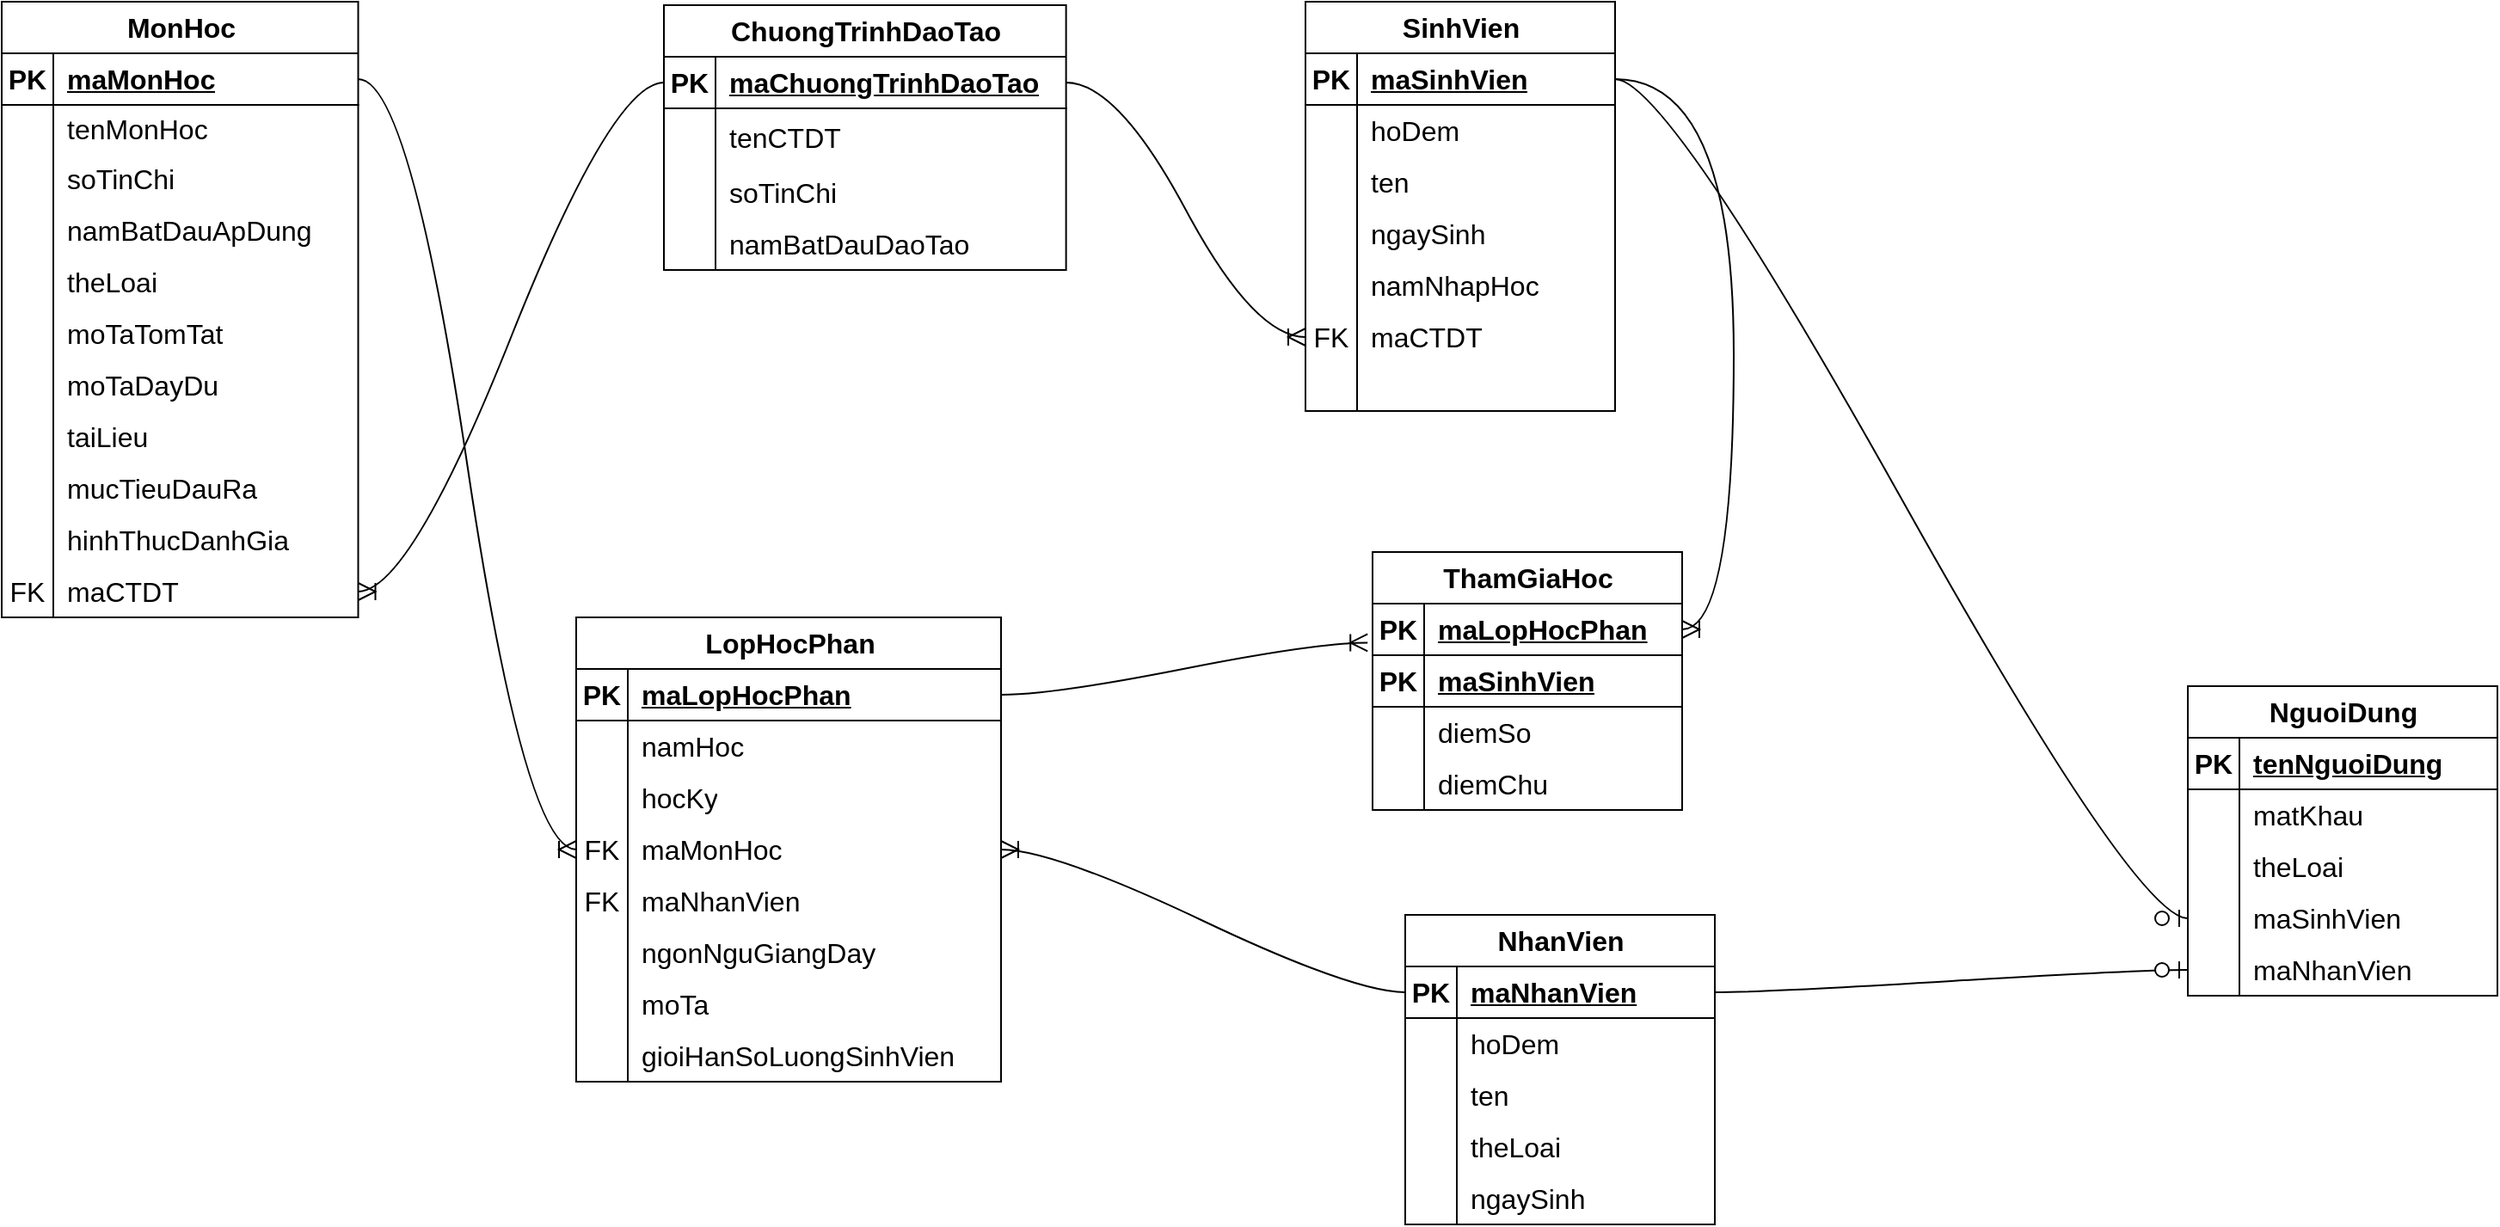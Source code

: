 <mxfile version="22.1.16" type="github">
  <diagram name="Page-1" id="8_mFlx4mrDrwTWhnJcBq">
    <mxGraphModel dx="2418" dy="1040" grid="0" gridSize="10" guides="1" tooltips="1" connect="1" arrows="1" fold="1" page="0" pageScale="1" pageWidth="850" pageHeight="1100" math="0" shadow="0">
      <root>
        <mxCell id="0" />
        <mxCell id="1" parent="0" />
        <mxCell id="YvWMIb-g1JlfHmVvu372-1" value="ChuongTrinhDaoTao" style="shape=table;startSize=30;container=1;collapsible=1;childLayout=tableLayout;fixedRows=1;rowLines=0;fontStyle=1;align=center;resizeLast=1;html=1;fontSize=16;" vertex="1" parent="1">
          <mxGeometry x="28" y="17" width="233.812" height="154" as="geometry" />
        </mxCell>
        <mxCell id="YvWMIb-g1JlfHmVvu372-2" value="" style="shape=tableRow;horizontal=0;startSize=0;swimlaneHead=0;swimlaneBody=0;fillColor=none;collapsible=0;dropTarget=0;points=[[0,0.5],[1,0.5]];portConstraint=eastwest;top=0;left=0;right=0;bottom=1;fontSize=16;" vertex="1" parent="YvWMIb-g1JlfHmVvu372-1">
          <mxGeometry y="30" width="233.812" height="30" as="geometry" />
        </mxCell>
        <mxCell id="YvWMIb-g1JlfHmVvu372-3" value="PK" style="shape=partialRectangle;connectable=0;fillColor=none;top=0;left=0;bottom=0;right=0;fontStyle=1;overflow=hidden;whiteSpace=wrap;html=1;fontSize=16;" vertex="1" parent="YvWMIb-g1JlfHmVvu372-2">
          <mxGeometry width="30" height="30" as="geometry">
            <mxRectangle width="30" height="30" as="alternateBounds" />
          </mxGeometry>
        </mxCell>
        <mxCell id="YvWMIb-g1JlfHmVvu372-4" value="maChuongTrinhDaoTao" style="shape=partialRectangle;connectable=0;fillColor=none;top=0;left=0;bottom=0;right=0;align=left;spacingLeft=6;fontStyle=5;overflow=hidden;whiteSpace=wrap;html=1;fontSize=16;" vertex="1" parent="YvWMIb-g1JlfHmVvu372-2">
          <mxGeometry x="30" width="203.812" height="30" as="geometry">
            <mxRectangle width="203.812" height="30" as="alternateBounds" />
          </mxGeometry>
        </mxCell>
        <mxCell id="YvWMIb-g1JlfHmVvu372-5" value="" style="shape=tableRow;horizontal=0;startSize=0;swimlaneHead=0;swimlaneBody=0;fillColor=none;collapsible=0;dropTarget=0;points=[[0,0.5],[1,0.5]];portConstraint=eastwest;top=0;left=0;right=0;bottom=0;fontSize=16;" vertex="1" parent="YvWMIb-g1JlfHmVvu372-1">
          <mxGeometry y="60" width="233.812" height="34" as="geometry" />
        </mxCell>
        <mxCell id="YvWMIb-g1JlfHmVvu372-6" value="" style="shape=partialRectangle;connectable=0;fillColor=none;top=0;left=0;bottom=0;right=0;editable=1;overflow=hidden;whiteSpace=wrap;html=1;fontSize=16;" vertex="1" parent="YvWMIb-g1JlfHmVvu372-5">
          <mxGeometry width="30" height="34" as="geometry">
            <mxRectangle width="30" height="34" as="alternateBounds" />
          </mxGeometry>
        </mxCell>
        <mxCell id="YvWMIb-g1JlfHmVvu372-7" value="tenCTDT" style="shape=partialRectangle;connectable=0;fillColor=none;top=0;left=0;bottom=0;right=0;align=left;spacingLeft=6;overflow=hidden;whiteSpace=wrap;html=1;fontSize=16;" vertex="1" parent="YvWMIb-g1JlfHmVvu372-5">
          <mxGeometry x="30" width="203.812" height="34" as="geometry">
            <mxRectangle width="203.812" height="34" as="alternateBounds" />
          </mxGeometry>
        </mxCell>
        <mxCell id="YvWMIb-g1JlfHmVvu372-8" value="" style="shape=tableRow;horizontal=0;startSize=0;swimlaneHead=0;swimlaneBody=0;fillColor=none;collapsible=0;dropTarget=0;points=[[0,0.5],[1,0.5]];portConstraint=eastwest;top=0;left=0;right=0;bottom=0;fontSize=16;" vertex="1" parent="YvWMIb-g1JlfHmVvu372-1">
          <mxGeometry y="94" width="233.812" height="30" as="geometry" />
        </mxCell>
        <mxCell id="YvWMIb-g1JlfHmVvu372-9" value="" style="shape=partialRectangle;connectable=0;fillColor=none;top=0;left=0;bottom=0;right=0;editable=1;overflow=hidden;whiteSpace=wrap;html=1;fontSize=16;" vertex="1" parent="YvWMIb-g1JlfHmVvu372-8">
          <mxGeometry width="30" height="30" as="geometry">
            <mxRectangle width="30" height="30" as="alternateBounds" />
          </mxGeometry>
        </mxCell>
        <mxCell id="YvWMIb-g1JlfHmVvu372-10" value="soTinChi" style="shape=partialRectangle;connectable=0;fillColor=none;top=0;left=0;bottom=0;right=0;align=left;spacingLeft=6;overflow=hidden;whiteSpace=wrap;html=1;fontSize=16;" vertex="1" parent="YvWMIb-g1JlfHmVvu372-8">
          <mxGeometry x="30" width="203.812" height="30" as="geometry">
            <mxRectangle width="203.812" height="30" as="alternateBounds" />
          </mxGeometry>
        </mxCell>
        <mxCell id="YvWMIb-g1JlfHmVvu372-11" value="" style="shape=tableRow;horizontal=0;startSize=0;swimlaneHead=0;swimlaneBody=0;fillColor=none;collapsible=0;dropTarget=0;points=[[0,0.5],[1,0.5]];portConstraint=eastwest;top=0;left=0;right=0;bottom=0;fontSize=16;" vertex="1" parent="YvWMIb-g1JlfHmVvu372-1">
          <mxGeometry y="124" width="233.812" height="30" as="geometry" />
        </mxCell>
        <mxCell id="YvWMIb-g1JlfHmVvu372-12" value="" style="shape=partialRectangle;connectable=0;fillColor=none;top=0;left=0;bottom=0;right=0;editable=1;overflow=hidden;whiteSpace=wrap;html=1;fontSize=16;" vertex="1" parent="YvWMIb-g1JlfHmVvu372-11">
          <mxGeometry width="30" height="30" as="geometry">
            <mxRectangle width="30" height="30" as="alternateBounds" />
          </mxGeometry>
        </mxCell>
        <mxCell id="YvWMIb-g1JlfHmVvu372-13" value="namBatDauDaoTao" style="shape=partialRectangle;connectable=0;fillColor=none;top=0;left=0;bottom=0;right=0;align=left;spacingLeft=6;overflow=hidden;whiteSpace=wrap;html=1;fontSize=16;" vertex="1" parent="YvWMIb-g1JlfHmVvu372-11">
          <mxGeometry x="30" width="203.812" height="30" as="geometry">
            <mxRectangle width="203.812" height="30" as="alternateBounds" />
          </mxGeometry>
        </mxCell>
        <mxCell id="YvWMIb-g1JlfHmVvu372-14" value="SinhVien" style="shape=table;startSize=30;container=1;collapsible=1;childLayout=tableLayout;fixedRows=1;rowLines=0;fontStyle=1;align=center;resizeLast=1;html=1;fontSize=16;" vertex="1" parent="1">
          <mxGeometry x="401" y="15" width="180" height="238.023" as="geometry" />
        </mxCell>
        <mxCell id="YvWMIb-g1JlfHmVvu372-15" value="" style="shape=tableRow;horizontal=0;startSize=0;swimlaneHead=0;swimlaneBody=0;fillColor=none;collapsible=0;dropTarget=0;points=[[0,0.5],[1,0.5]];portConstraint=eastwest;top=0;left=0;right=0;bottom=1;fontSize=16;" vertex="1" parent="YvWMIb-g1JlfHmVvu372-14">
          <mxGeometry y="30" width="180" height="30" as="geometry" />
        </mxCell>
        <mxCell id="YvWMIb-g1JlfHmVvu372-16" value="PK" style="shape=partialRectangle;connectable=0;fillColor=none;top=0;left=0;bottom=0;right=0;fontStyle=1;overflow=hidden;whiteSpace=wrap;html=1;fontSize=16;" vertex="1" parent="YvWMIb-g1JlfHmVvu372-15">
          <mxGeometry width="30" height="30" as="geometry">
            <mxRectangle width="30" height="30" as="alternateBounds" />
          </mxGeometry>
        </mxCell>
        <mxCell id="YvWMIb-g1JlfHmVvu372-17" value="maSinhVien" style="shape=partialRectangle;connectable=0;fillColor=none;top=0;left=0;bottom=0;right=0;align=left;spacingLeft=6;fontStyle=5;overflow=hidden;whiteSpace=wrap;html=1;fontSize=16;" vertex="1" parent="YvWMIb-g1JlfHmVvu372-15">
          <mxGeometry x="30" width="150" height="30" as="geometry">
            <mxRectangle width="150" height="30" as="alternateBounds" />
          </mxGeometry>
        </mxCell>
        <mxCell id="YvWMIb-g1JlfHmVvu372-18" value="" style="shape=tableRow;horizontal=0;startSize=0;swimlaneHead=0;swimlaneBody=0;fillColor=none;collapsible=0;dropTarget=0;points=[[0,0.5],[1,0.5]];portConstraint=eastwest;top=0;left=0;right=0;bottom=0;fontSize=16;" vertex="1" parent="YvWMIb-g1JlfHmVvu372-14">
          <mxGeometry y="60" width="180" height="30" as="geometry" />
        </mxCell>
        <mxCell id="YvWMIb-g1JlfHmVvu372-19" value="" style="shape=partialRectangle;connectable=0;fillColor=none;top=0;left=0;bottom=0;right=0;editable=1;overflow=hidden;whiteSpace=wrap;html=1;fontSize=16;" vertex="1" parent="YvWMIb-g1JlfHmVvu372-18">
          <mxGeometry width="30" height="30" as="geometry">
            <mxRectangle width="30" height="30" as="alternateBounds" />
          </mxGeometry>
        </mxCell>
        <mxCell id="YvWMIb-g1JlfHmVvu372-20" value="hoDem" style="shape=partialRectangle;connectable=0;fillColor=none;top=0;left=0;bottom=0;right=0;align=left;spacingLeft=6;overflow=hidden;whiteSpace=wrap;html=1;fontSize=16;" vertex="1" parent="YvWMIb-g1JlfHmVvu372-18">
          <mxGeometry x="30" width="150" height="30" as="geometry">
            <mxRectangle width="150" height="30" as="alternateBounds" />
          </mxGeometry>
        </mxCell>
        <mxCell id="YvWMIb-g1JlfHmVvu372-21" value="" style="shape=tableRow;horizontal=0;startSize=0;swimlaneHead=0;swimlaneBody=0;fillColor=none;collapsible=0;dropTarget=0;points=[[0,0.5],[1,0.5]];portConstraint=eastwest;top=0;left=0;right=0;bottom=0;fontSize=16;" vertex="1" parent="YvWMIb-g1JlfHmVvu372-14">
          <mxGeometry y="90" width="180" height="30" as="geometry" />
        </mxCell>
        <mxCell id="YvWMIb-g1JlfHmVvu372-22" value="" style="shape=partialRectangle;connectable=0;fillColor=none;top=0;left=0;bottom=0;right=0;editable=1;overflow=hidden;whiteSpace=wrap;html=1;fontSize=16;" vertex="1" parent="YvWMIb-g1JlfHmVvu372-21">
          <mxGeometry width="30" height="30" as="geometry">
            <mxRectangle width="30" height="30" as="alternateBounds" />
          </mxGeometry>
        </mxCell>
        <mxCell id="YvWMIb-g1JlfHmVvu372-23" value="ten" style="shape=partialRectangle;connectable=0;fillColor=none;top=0;left=0;bottom=0;right=0;align=left;spacingLeft=6;overflow=hidden;whiteSpace=wrap;html=1;fontSize=16;" vertex="1" parent="YvWMIb-g1JlfHmVvu372-21">
          <mxGeometry x="30" width="150" height="30" as="geometry">
            <mxRectangle width="150" height="30" as="alternateBounds" />
          </mxGeometry>
        </mxCell>
        <mxCell id="YvWMIb-g1JlfHmVvu372-24" value="" style="shape=tableRow;horizontal=0;startSize=0;swimlaneHead=0;swimlaneBody=0;fillColor=none;collapsible=0;dropTarget=0;points=[[0,0.5],[1,0.5]];portConstraint=eastwest;top=0;left=0;right=0;bottom=0;fontSize=16;" vertex="1" parent="YvWMIb-g1JlfHmVvu372-14">
          <mxGeometry y="120" width="180" height="30" as="geometry" />
        </mxCell>
        <mxCell id="YvWMIb-g1JlfHmVvu372-25" value="" style="shape=partialRectangle;connectable=0;fillColor=none;top=0;left=0;bottom=0;right=0;editable=1;overflow=hidden;whiteSpace=wrap;html=1;fontSize=16;" vertex="1" parent="YvWMIb-g1JlfHmVvu372-24">
          <mxGeometry width="30" height="30" as="geometry">
            <mxRectangle width="30" height="30" as="alternateBounds" />
          </mxGeometry>
        </mxCell>
        <mxCell id="YvWMIb-g1JlfHmVvu372-26" value="ngaySinh" style="shape=partialRectangle;connectable=0;fillColor=none;top=0;left=0;bottom=0;right=0;align=left;spacingLeft=6;overflow=hidden;whiteSpace=wrap;html=1;fontSize=16;" vertex="1" parent="YvWMIb-g1JlfHmVvu372-24">
          <mxGeometry x="30" width="150" height="30" as="geometry">
            <mxRectangle width="150" height="30" as="alternateBounds" />
          </mxGeometry>
        </mxCell>
        <mxCell id="YvWMIb-g1JlfHmVvu372-27" value="" style="shape=tableRow;horizontal=0;startSize=0;swimlaneHead=0;swimlaneBody=0;fillColor=none;collapsible=0;dropTarget=0;points=[[0,0.5],[1,0.5]];portConstraint=eastwest;top=0;left=0;right=0;bottom=0;fontSize=16;" vertex="1" parent="YvWMIb-g1JlfHmVvu372-14">
          <mxGeometry y="150" width="180" height="30" as="geometry" />
        </mxCell>
        <mxCell id="YvWMIb-g1JlfHmVvu372-28" value="" style="shape=partialRectangle;connectable=0;fillColor=none;top=0;left=0;bottom=0;right=0;editable=1;overflow=hidden;whiteSpace=wrap;html=1;fontSize=16;" vertex="1" parent="YvWMIb-g1JlfHmVvu372-27">
          <mxGeometry width="30" height="30" as="geometry">
            <mxRectangle width="30" height="30" as="alternateBounds" />
          </mxGeometry>
        </mxCell>
        <mxCell id="YvWMIb-g1JlfHmVvu372-29" value="namNhapHoc" style="shape=partialRectangle;connectable=0;fillColor=none;top=0;left=0;bottom=0;right=0;align=left;spacingLeft=6;overflow=hidden;whiteSpace=wrap;html=1;fontSize=16;" vertex="1" parent="YvWMIb-g1JlfHmVvu372-27">
          <mxGeometry x="30" width="150" height="30" as="geometry">
            <mxRectangle width="150" height="30" as="alternateBounds" />
          </mxGeometry>
        </mxCell>
        <mxCell id="YvWMIb-g1JlfHmVvu372-34" value="" style="shape=tableRow;horizontal=0;startSize=0;swimlaneHead=0;swimlaneBody=0;fillColor=none;collapsible=0;dropTarget=0;points=[[0,0.5],[1,0.5]];portConstraint=eastwest;top=0;left=0;right=0;bottom=0;fontSize=16;" vertex="1" parent="YvWMIb-g1JlfHmVvu372-14">
          <mxGeometry y="180" width="180" height="30" as="geometry" />
        </mxCell>
        <mxCell id="YvWMIb-g1JlfHmVvu372-35" value="FK" style="shape=partialRectangle;connectable=0;fillColor=none;top=0;left=0;bottom=0;right=0;fontStyle=0;overflow=hidden;whiteSpace=wrap;html=1;fontSize=16;" vertex="1" parent="YvWMIb-g1JlfHmVvu372-34">
          <mxGeometry width="30" height="30" as="geometry">
            <mxRectangle width="30" height="30" as="alternateBounds" />
          </mxGeometry>
        </mxCell>
        <mxCell id="YvWMIb-g1JlfHmVvu372-36" value="maCTDT" style="shape=partialRectangle;connectable=0;fillColor=none;top=0;left=0;bottom=0;right=0;align=left;spacingLeft=6;fontStyle=0;overflow=hidden;whiteSpace=wrap;html=1;fontSize=16;" vertex="1" parent="YvWMIb-g1JlfHmVvu372-34">
          <mxGeometry x="30" width="150" height="30" as="geometry">
            <mxRectangle width="150" height="30" as="alternateBounds" />
          </mxGeometry>
        </mxCell>
        <mxCell id="YvWMIb-g1JlfHmVvu372-30" value="" style="shape=tableRow;horizontal=0;startSize=0;swimlaneHead=0;swimlaneBody=0;fillColor=none;collapsible=0;dropTarget=0;points=[[0,0.5],[1,0.5]];portConstraint=eastwest;top=0;left=0;right=0;bottom=0;fontSize=16;" vertex="1" parent="YvWMIb-g1JlfHmVvu372-14">
          <mxGeometry y="210" width="180" height="28" as="geometry" />
        </mxCell>
        <mxCell id="YvWMIb-g1JlfHmVvu372-31" value="" style="shape=partialRectangle;connectable=0;fillColor=none;top=0;left=0;bottom=0;right=0;editable=1;overflow=hidden;whiteSpace=wrap;html=1;fontSize=16;" vertex="1" parent="YvWMIb-g1JlfHmVvu372-30">
          <mxGeometry width="30" height="28" as="geometry">
            <mxRectangle width="30" height="28" as="alternateBounds" />
          </mxGeometry>
        </mxCell>
        <mxCell id="YvWMIb-g1JlfHmVvu372-32" value="" style="shape=partialRectangle;connectable=0;fillColor=none;top=0;left=0;bottom=0;right=0;align=left;spacingLeft=6;overflow=hidden;whiteSpace=wrap;html=1;fontSize=16;" vertex="1" parent="YvWMIb-g1JlfHmVvu372-30">
          <mxGeometry x="30" width="150" height="28" as="geometry">
            <mxRectangle width="150" height="28" as="alternateBounds" />
          </mxGeometry>
        </mxCell>
        <mxCell id="YvWMIb-g1JlfHmVvu372-37" value="" style="edgeStyle=entityRelationEdgeStyle;fontSize=12;html=1;endArrow=ERoneToMany;rounded=0;startSize=8;endSize=8;curved=1;exitX=1;exitY=0.5;exitDx=0;exitDy=0;entryX=0;entryY=0.5;entryDx=0;entryDy=0;" edge="1" parent="1" source="YvWMIb-g1JlfHmVvu372-2" target="YvWMIb-g1JlfHmVvu372-34">
          <mxGeometry width="100" height="100" relative="1" as="geometry">
            <mxPoint x="-15" y="321" as="sourcePoint" />
            <mxPoint x="85" y="221" as="targetPoint" />
          </mxGeometry>
        </mxCell>
        <mxCell id="YvWMIb-g1JlfHmVvu372-38" value="NhanVien" style="shape=table;startSize=30;container=1;collapsible=1;childLayout=tableLayout;fixedRows=1;rowLines=0;fontStyle=1;align=center;resizeLast=1;html=1;fontSize=16;" vertex="1" parent="1">
          <mxGeometry x="459" y="546" width="180" height="180" as="geometry" />
        </mxCell>
        <mxCell id="YvWMIb-g1JlfHmVvu372-39" value="" style="shape=tableRow;horizontal=0;startSize=0;swimlaneHead=0;swimlaneBody=0;fillColor=none;collapsible=0;dropTarget=0;points=[[0,0.5],[1,0.5]];portConstraint=eastwest;top=0;left=0;right=0;bottom=1;fontSize=16;" vertex="1" parent="YvWMIb-g1JlfHmVvu372-38">
          <mxGeometry y="30" width="180" height="30" as="geometry" />
        </mxCell>
        <mxCell id="YvWMIb-g1JlfHmVvu372-40" value="PK" style="shape=partialRectangle;connectable=0;fillColor=none;top=0;left=0;bottom=0;right=0;fontStyle=1;overflow=hidden;whiteSpace=wrap;html=1;fontSize=16;" vertex="1" parent="YvWMIb-g1JlfHmVvu372-39">
          <mxGeometry width="30" height="30" as="geometry">
            <mxRectangle width="30" height="30" as="alternateBounds" />
          </mxGeometry>
        </mxCell>
        <mxCell id="YvWMIb-g1JlfHmVvu372-41" value="maNhanVien" style="shape=partialRectangle;connectable=0;fillColor=none;top=0;left=0;bottom=0;right=0;align=left;spacingLeft=6;fontStyle=5;overflow=hidden;whiteSpace=wrap;html=1;fontSize=16;" vertex="1" parent="YvWMIb-g1JlfHmVvu372-39">
          <mxGeometry x="30" width="150" height="30" as="geometry">
            <mxRectangle width="150" height="30" as="alternateBounds" />
          </mxGeometry>
        </mxCell>
        <mxCell id="YvWMIb-g1JlfHmVvu372-42" value="" style="shape=tableRow;horizontal=0;startSize=0;swimlaneHead=0;swimlaneBody=0;fillColor=none;collapsible=0;dropTarget=0;points=[[0,0.5],[1,0.5]];portConstraint=eastwest;top=0;left=0;right=0;bottom=0;fontSize=16;" vertex="1" parent="YvWMIb-g1JlfHmVvu372-38">
          <mxGeometry y="60" width="180" height="30" as="geometry" />
        </mxCell>
        <mxCell id="YvWMIb-g1JlfHmVvu372-43" value="" style="shape=partialRectangle;connectable=0;fillColor=none;top=0;left=0;bottom=0;right=0;editable=1;overflow=hidden;whiteSpace=wrap;html=1;fontSize=16;" vertex="1" parent="YvWMIb-g1JlfHmVvu372-42">
          <mxGeometry width="30" height="30" as="geometry">
            <mxRectangle width="30" height="30" as="alternateBounds" />
          </mxGeometry>
        </mxCell>
        <mxCell id="YvWMIb-g1JlfHmVvu372-44" value="hoDem" style="shape=partialRectangle;connectable=0;fillColor=none;top=0;left=0;bottom=0;right=0;align=left;spacingLeft=6;overflow=hidden;whiteSpace=wrap;html=1;fontSize=16;" vertex="1" parent="YvWMIb-g1JlfHmVvu372-42">
          <mxGeometry x="30" width="150" height="30" as="geometry">
            <mxRectangle width="150" height="30" as="alternateBounds" />
          </mxGeometry>
        </mxCell>
        <mxCell id="YvWMIb-g1JlfHmVvu372-45" value="" style="shape=tableRow;horizontal=0;startSize=0;swimlaneHead=0;swimlaneBody=0;fillColor=none;collapsible=0;dropTarget=0;points=[[0,0.5],[1,0.5]];portConstraint=eastwest;top=0;left=0;right=0;bottom=0;fontSize=16;" vertex="1" parent="YvWMIb-g1JlfHmVvu372-38">
          <mxGeometry y="90" width="180" height="30" as="geometry" />
        </mxCell>
        <mxCell id="YvWMIb-g1JlfHmVvu372-46" value="" style="shape=partialRectangle;connectable=0;fillColor=none;top=0;left=0;bottom=0;right=0;editable=1;overflow=hidden;whiteSpace=wrap;html=1;fontSize=16;" vertex="1" parent="YvWMIb-g1JlfHmVvu372-45">
          <mxGeometry width="30" height="30" as="geometry">
            <mxRectangle width="30" height="30" as="alternateBounds" />
          </mxGeometry>
        </mxCell>
        <mxCell id="YvWMIb-g1JlfHmVvu372-47" value="ten" style="shape=partialRectangle;connectable=0;fillColor=none;top=0;left=0;bottom=0;right=0;align=left;spacingLeft=6;overflow=hidden;whiteSpace=wrap;html=1;fontSize=16;" vertex="1" parent="YvWMIb-g1JlfHmVvu372-45">
          <mxGeometry x="30" width="150" height="30" as="geometry">
            <mxRectangle width="150" height="30" as="alternateBounds" />
          </mxGeometry>
        </mxCell>
        <mxCell id="YvWMIb-g1JlfHmVvu372-48" value="" style="shape=tableRow;horizontal=0;startSize=0;swimlaneHead=0;swimlaneBody=0;fillColor=none;collapsible=0;dropTarget=0;points=[[0,0.5],[1,0.5]];portConstraint=eastwest;top=0;left=0;right=0;bottom=0;fontSize=16;" vertex="1" parent="YvWMIb-g1JlfHmVvu372-38">
          <mxGeometry y="120" width="180" height="30" as="geometry" />
        </mxCell>
        <mxCell id="YvWMIb-g1JlfHmVvu372-49" value="" style="shape=partialRectangle;connectable=0;fillColor=none;top=0;left=0;bottom=0;right=0;editable=1;overflow=hidden;whiteSpace=wrap;html=1;fontSize=16;" vertex="1" parent="YvWMIb-g1JlfHmVvu372-48">
          <mxGeometry width="30" height="30" as="geometry">
            <mxRectangle width="30" height="30" as="alternateBounds" />
          </mxGeometry>
        </mxCell>
        <mxCell id="YvWMIb-g1JlfHmVvu372-50" value="theLoai" style="shape=partialRectangle;connectable=0;fillColor=none;top=0;left=0;bottom=0;right=0;align=left;spacingLeft=6;overflow=hidden;whiteSpace=wrap;html=1;fontSize=16;" vertex="1" parent="YvWMIb-g1JlfHmVvu372-48">
          <mxGeometry x="30" width="150" height="30" as="geometry">
            <mxRectangle width="150" height="30" as="alternateBounds" />
          </mxGeometry>
        </mxCell>
        <mxCell id="YvWMIb-g1JlfHmVvu372-51" value="" style="shape=tableRow;horizontal=0;startSize=0;swimlaneHead=0;swimlaneBody=0;fillColor=none;collapsible=0;dropTarget=0;points=[[0,0.5],[1,0.5]];portConstraint=eastwest;top=0;left=0;right=0;bottom=0;fontSize=16;" vertex="1" parent="YvWMIb-g1JlfHmVvu372-38">
          <mxGeometry y="150" width="180" height="30" as="geometry" />
        </mxCell>
        <mxCell id="YvWMIb-g1JlfHmVvu372-52" value="" style="shape=partialRectangle;connectable=0;fillColor=none;top=0;left=0;bottom=0;right=0;editable=1;overflow=hidden;whiteSpace=wrap;html=1;fontSize=16;" vertex="1" parent="YvWMIb-g1JlfHmVvu372-51">
          <mxGeometry width="30" height="30" as="geometry">
            <mxRectangle width="30" height="30" as="alternateBounds" />
          </mxGeometry>
        </mxCell>
        <mxCell id="YvWMIb-g1JlfHmVvu372-53" value="ngaySinh" style="shape=partialRectangle;connectable=0;fillColor=none;top=0;left=0;bottom=0;right=0;align=left;spacingLeft=6;overflow=hidden;whiteSpace=wrap;html=1;fontSize=16;" vertex="1" parent="YvWMIb-g1JlfHmVvu372-51">
          <mxGeometry x="30" width="150" height="30" as="geometry">
            <mxRectangle width="150" height="30" as="alternateBounds" />
          </mxGeometry>
        </mxCell>
        <mxCell id="YvWMIb-g1JlfHmVvu372-54" value="MonHoc" style="shape=table;startSize=30;container=1;collapsible=1;childLayout=tableLayout;fixedRows=1;rowLines=0;fontStyle=1;align=center;resizeLast=1;html=1;fontSize=16;" vertex="1" parent="1">
          <mxGeometry x="-357" y="15" width="207.248" height="358" as="geometry" />
        </mxCell>
        <mxCell id="YvWMIb-g1JlfHmVvu372-55" value="" style="shape=tableRow;horizontal=0;startSize=0;swimlaneHead=0;swimlaneBody=0;fillColor=none;collapsible=0;dropTarget=0;points=[[0,0.5],[1,0.5]];portConstraint=eastwest;top=0;left=0;right=0;bottom=1;fontSize=16;" vertex="1" parent="YvWMIb-g1JlfHmVvu372-54">
          <mxGeometry y="30" width="207.248" height="30" as="geometry" />
        </mxCell>
        <mxCell id="YvWMIb-g1JlfHmVvu372-56" value="PK" style="shape=partialRectangle;connectable=0;fillColor=none;top=0;left=0;bottom=0;right=0;fontStyle=1;overflow=hidden;whiteSpace=wrap;html=1;fontSize=16;" vertex="1" parent="YvWMIb-g1JlfHmVvu372-55">
          <mxGeometry width="30" height="30" as="geometry">
            <mxRectangle width="30" height="30" as="alternateBounds" />
          </mxGeometry>
        </mxCell>
        <mxCell id="YvWMIb-g1JlfHmVvu372-57" value="maMonHoc" style="shape=partialRectangle;connectable=0;fillColor=none;top=0;left=0;bottom=0;right=0;align=left;spacingLeft=6;fontStyle=5;overflow=hidden;whiteSpace=wrap;html=1;fontSize=16;" vertex="1" parent="YvWMIb-g1JlfHmVvu372-55">
          <mxGeometry x="30" width="177.248" height="30" as="geometry">
            <mxRectangle width="177.248" height="30" as="alternateBounds" />
          </mxGeometry>
        </mxCell>
        <mxCell id="YvWMIb-g1JlfHmVvu372-58" value="" style="shape=tableRow;horizontal=0;startSize=0;swimlaneHead=0;swimlaneBody=0;fillColor=none;collapsible=0;dropTarget=0;points=[[0,0.5],[1,0.5]];portConstraint=eastwest;top=0;left=0;right=0;bottom=0;fontSize=16;" vertex="1" parent="YvWMIb-g1JlfHmVvu372-54">
          <mxGeometry y="60" width="207.248" height="28" as="geometry" />
        </mxCell>
        <mxCell id="YvWMIb-g1JlfHmVvu372-59" value="" style="shape=partialRectangle;connectable=0;fillColor=none;top=0;left=0;bottom=0;right=0;editable=1;overflow=hidden;whiteSpace=wrap;html=1;fontSize=16;" vertex="1" parent="YvWMIb-g1JlfHmVvu372-58">
          <mxGeometry width="30" height="28" as="geometry">
            <mxRectangle width="30" height="28" as="alternateBounds" />
          </mxGeometry>
        </mxCell>
        <mxCell id="YvWMIb-g1JlfHmVvu372-60" value="tenMonHoc" style="shape=partialRectangle;connectable=0;fillColor=none;top=0;left=0;bottom=0;right=0;align=left;spacingLeft=6;overflow=hidden;whiteSpace=wrap;html=1;fontSize=16;" vertex="1" parent="YvWMIb-g1JlfHmVvu372-58">
          <mxGeometry x="30" width="177.248" height="28" as="geometry">
            <mxRectangle width="177.248" height="28" as="alternateBounds" />
          </mxGeometry>
        </mxCell>
        <mxCell id="YvWMIb-g1JlfHmVvu372-61" value="" style="shape=tableRow;horizontal=0;startSize=0;swimlaneHead=0;swimlaneBody=0;fillColor=none;collapsible=0;dropTarget=0;points=[[0,0.5],[1,0.5]];portConstraint=eastwest;top=0;left=0;right=0;bottom=0;fontSize=16;" vertex="1" parent="YvWMIb-g1JlfHmVvu372-54">
          <mxGeometry y="88" width="207.248" height="30" as="geometry" />
        </mxCell>
        <mxCell id="YvWMIb-g1JlfHmVvu372-62" value="" style="shape=partialRectangle;connectable=0;fillColor=none;top=0;left=0;bottom=0;right=0;editable=1;overflow=hidden;whiteSpace=wrap;html=1;fontSize=16;" vertex="1" parent="YvWMIb-g1JlfHmVvu372-61">
          <mxGeometry width="30" height="30" as="geometry">
            <mxRectangle width="30" height="30" as="alternateBounds" />
          </mxGeometry>
        </mxCell>
        <mxCell id="YvWMIb-g1JlfHmVvu372-63" value="soTinChi" style="shape=partialRectangle;connectable=0;fillColor=none;top=0;left=0;bottom=0;right=0;align=left;spacingLeft=6;overflow=hidden;whiteSpace=wrap;html=1;fontSize=16;" vertex="1" parent="YvWMIb-g1JlfHmVvu372-61">
          <mxGeometry x="30" width="177.248" height="30" as="geometry">
            <mxRectangle width="177.248" height="30" as="alternateBounds" />
          </mxGeometry>
        </mxCell>
        <mxCell id="YvWMIb-g1JlfHmVvu372-64" value="" style="shape=tableRow;horizontal=0;startSize=0;swimlaneHead=0;swimlaneBody=0;fillColor=none;collapsible=0;dropTarget=0;points=[[0,0.5],[1,0.5]];portConstraint=eastwest;top=0;left=0;right=0;bottom=0;fontSize=16;" vertex="1" parent="YvWMIb-g1JlfHmVvu372-54">
          <mxGeometry y="118" width="207.248" height="30" as="geometry" />
        </mxCell>
        <mxCell id="YvWMIb-g1JlfHmVvu372-65" value="" style="shape=partialRectangle;connectable=0;fillColor=none;top=0;left=0;bottom=0;right=0;editable=1;overflow=hidden;whiteSpace=wrap;html=1;fontSize=16;" vertex="1" parent="YvWMIb-g1JlfHmVvu372-64">
          <mxGeometry width="30" height="30" as="geometry">
            <mxRectangle width="30" height="30" as="alternateBounds" />
          </mxGeometry>
        </mxCell>
        <mxCell id="YvWMIb-g1JlfHmVvu372-66" value="namBatDauApDung" style="shape=partialRectangle;connectable=0;fillColor=none;top=0;left=0;bottom=0;right=0;align=left;spacingLeft=6;overflow=hidden;whiteSpace=wrap;html=1;fontSize=16;" vertex="1" parent="YvWMIb-g1JlfHmVvu372-64">
          <mxGeometry x="30" width="177.248" height="30" as="geometry">
            <mxRectangle width="177.248" height="30" as="alternateBounds" />
          </mxGeometry>
        </mxCell>
        <mxCell id="YvWMIb-g1JlfHmVvu372-67" value="" style="shape=tableRow;horizontal=0;startSize=0;swimlaneHead=0;swimlaneBody=0;fillColor=none;collapsible=0;dropTarget=0;points=[[0,0.5],[1,0.5]];portConstraint=eastwest;top=0;left=0;right=0;bottom=0;fontSize=16;" vertex="1" parent="YvWMIb-g1JlfHmVvu372-54">
          <mxGeometry y="148" width="207.248" height="30" as="geometry" />
        </mxCell>
        <mxCell id="YvWMIb-g1JlfHmVvu372-68" value="" style="shape=partialRectangle;connectable=0;fillColor=none;top=0;left=0;bottom=0;right=0;editable=1;overflow=hidden;whiteSpace=wrap;html=1;fontSize=16;" vertex="1" parent="YvWMIb-g1JlfHmVvu372-67">
          <mxGeometry width="30" height="30" as="geometry">
            <mxRectangle width="30" height="30" as="alternateBounds" />
          </mxGeometry>
        </mxCell>
        <mxCell id="YvWMIb-g1JlfHmVvu372-69" value="theLoai" style="shape=partialRectangle;connectable=0;fillColor=none;top=0;left=0;bottom=0;right=0;align=left;spacingLeft=6;overflow=hidden;whiteSpace=wrap;html=1;fontSize=16;" vertex="1" parent="YvWMIb-g1JlfHmVvu372-67">
          <mxGeometry x="30" width="177.248" height="30" as="geometry">
            <mxRectangle width="177.248" height="30" as="alternateBounds" />
          </mxGeometry>
        </mxCell>
        <mxCell id="YvWMIb-g1JlfHmVvu372-70" value="" style="shape=tableRow;horizontal=0;startSize=0;swimlaneHead=0;swimlaneBody=0;fillColor=none;collapsible=0;dropTarget=0;points=[[0,0.5],[1,0.5]];portConstraint=eastwest;top=0;left=0;right=0;bottom=0;fontSize=16;" vertex="1" parent="YvWMIb-g1JlfHmVvu372-54">
          <mxGeometry y="178" width="207.248" height="30" as="geometry" />
        </mxCell>
        <mxCell id="YvWMIb-g1JlfHmVvu372-71" value="" style="shape=partialRectangle;connectable=0;fillColor=none;top=0;left=0;bottom=0;right=0;editable=1;overflow=hidden;whiteSpace=wrap;html=1;fontSize=16;" vertex="1" parent="YvWMIb-g1JlfHmVvu372-70">
          <mxGeometry width="30" height="30" as="geometry">
            <mxRectangle width="30" height="30" as="alternateBounds" />
          </mxGeometry>
        </mxCell>
        <mxCell id="YvWMIb-g1JlfHmVvu372-72" value="moTaTomTat" style="shape=partialRectangle;connectable=0;fillColor=none;top=0;left=0;bottom=0;right=0;align=left;spacingLeft=6;overflow=hidden;whiteSpace=wrap;html=1;fontSize=16;" vertex="1" parent="YvWMIb-g1JlfHmVvu372-70">
          <mxGeometry x="30" width="177.248" height="30" as="geometry">
            <mxRectangle width="177.248" height="30" as="alternateBounds" />
          </mxGeometry>
        </mxCell>
        <mxCell id="YvWMIb-g1JlfHmVvu372-73" value="" style="shape=tableRow;horizontal=0;startSize=0;swimlaneHead=0;swimlaneBody=0;fillColor=none;collapsible=0;dropTarget=0;points=[[0,0.5],[1,0.5]];portConstraint=eastwest;top=0;left=0;right=0;bottom=0;fontSize=16;" vertex="1" parent="YvWMIb-g1JlfHmVvu372-54">
          <mxGeometry y="208" width="207.248" height="30" as="geometry" />
        </mxCell>
        <mxCell id="YvWMIb-g1JlfHmVvu372-74" value="" style="shape=partialRectangle;connectable=0;fillColor=none;top=0;left=0;bottom=0;right=0;editable=1;overflow=hidden;whiteSpace=wrap;html=1;fontSize=16;" vertex="1" parent="YvWMIb-g1JlfHmVvu372-73">
          <mxGeometry width="30" height="30" as="geometry">
            <mxRectangle width="30" height="30" as="alternateBounds" />
          </mxGeometry>
        </mxCell>
        <mxCell id="YvWMIb-g1JlfHmVvu372-75" value="moTaDayDu" style="shape=partialRectangle;connectable=0;fillColor=none;top=0;left=0;bottom=0;right=0;align=left;spacingLeft=6;overflow=hidden;whiteSpace=wrap;html=1;fontSize=16;" vertex="1" parent="YvWMIb-g1JlfHmVvu372-73">
          <mxGeometry x="30" width="177.248" height="30" as="geometry">
            <mxRectangle width="177.248" height="30" as="alternateBounds" />
          </mxGeometry>
        </mxCell>
        <mxCell id="YvWMIb-g1JlfHmVvu372-76" value="" style="shape=tableRow;horizontal=0;startSize=0;swimlaneHead=0;swimlaneBody=0;fillColor=none;collapsible=0;dropTarget=0;points=[[0,0.5],[1,0.5]];portConstraint=eastwest;top=0;left=0;right=0;bottom=0;fontSize=16;" vertex="1" parent="YvWMIb-g1JlfHmVvu372-54">
          <mxGeometry y="238" width="207.248" height="30" as="geometry" />
        </mxCell>
        <mxCell id="YvWMIb-g1JlfHmVvu372-77" value="" style="shape=partialRectangle;connectable=0;fillColor=none;top=0;left=0;bottom=0;right=0;editable=1;overflow=hidden;whiteSpace=wrap;html=1;fontSize=16;" vertex="1" parent="YvWMIb-g1JlfHmVvu372-76">
          <mxGeometry width="30" height="30" as="geometry">
            <mxRectangle width="30" height="30" as="alternateBounds" />
          </mxGeometry>
        </mxCell>
        <mxCell id="YvWMIb-g1JlfHmVvu372-78" value="taiLieu" style="shape=partialRectangle;connectable=0;fillColor=none;top=0;left=0;bottom=0;right=0;align=left;spacingLeft=6;overflow=hidden;whiteSpace=wrap;html=1;fontSize=16;" vertex="1" parent="YvWMIb-g1JlfHmVvu372-76">
          <mxGeometry x="30" width="177.248" height="30" as="geometry">
            <mxRectangle width="177.248" height="30" as="alternateBounds" />
          </mxGeometry>
        </mxCell>
        <mxCell id="YvWMIb-g1JlfHmVvu372-79" value="" style="shape=tableRow;horizontal=0;startSize=0;swimlaneHead=0;swimlaneBody=0;fillColor=none;collapsible=0;dropTarget=0;points=[[0,0.5],[1,0.5]];portConstraint=eastwest;top=0;left=0;right=0;bottom=0;fontSize=16;" vertex="1" parent="YvWMIb-g1JlfHmVvu372-54">
          <mxGeometry y="268" width="207.248" height="30" as="geometry" />
        </mxCell>
        <mxCell id="YvWMIb-g1JlfHmVvu372-80" value="" style="shape=partialRectangle;connectable=0;fillColor=none;top=0;left=0;bottom=0;right=0;editable=1;overflow=hidden;whiteSpace=wrap;html=1;fontSize=16;" vertex="1" parent="YvWMIb-g1JlfHmVvu372-79">
          <mxGeometry width="30" height="30" as="geometry">
            <mxRectangle width="30" height="30" as="alternateBounds" />
          </mxGeometry>
        </mxCell>
        <mxCell id="YvWMIb-g1JlfHmVvu372-81" value="mucTieuDauRa" style="shape=partialRectangle;connectable=0;fillColor=none;top=0;left=0;bottom=0;right=0;align=left;spacingLeft=6;overflow=hidden;whiteSpace=wrap;html=1;fontSize=16;" vertex="1" parent="YvWMIb-g1JlfHmVvu372-79">
          <mxGeometry x="30" width="177.248" height="30" as="geometry">
            <mxRectangle width="177.248" height="30" as="alternateBounds" />
          </mxGeometry>
        </mxCell>
        <mxCell id="YvWMIb-g1JlfHmVvu372-82" value="" style="shape=tableRow;horizontal=0;startSize=0;swimlaneHead=0;swimlaneBody=0;fillColor=none;collapsible=0;dropTarget=0;points=[[0,0.5],[1,0.5]];portConstraint=eastwest;top=0;left=0;right=0;bottom=0;fontSize=16;" vertex="1" parent="YvWMIb-g1JlfHmVvu372-54">
          <mxGeometry y="298" width="207.248" height="30" as="geometry" />
        </mxCell>
        <mxCell id="YvWMIb-g1JlfHmVvu372-83" value="" style="shape=partialRectangle;connectable=0;fillColor=none;top=0;left=0;bottom=0;right=0;editable=1;overflow=hidden;whiteSpace=wrap;html=1;fontSize=16;" vertex="1" parent="YvWMIb-g1JlfHmVvu372-82">
          <mxGeometry width="30" height="30" as="geometry">
            <mxRectangle width="30" height="30" as="alternateBounds" />
          </mxGeometry>
        </mxCell>
        <mxCell id="YvWMIb-g1JlfHmVvu372-84" value="hinhThucDanhGia" style="shape=partialRectangle;connectable=0;fillColor=none;top=0;left=0;bottom=0;right=0;align=left;spacingLeft=6;overflow=hidden;whiteSpace=wrap;html=1;fontSize=16;" vertex="1" parent="YvWMIb-g1JlfHmVvu372-82">
          <mxGeometry x="30" width="177.248" height="30" as="geometry">
            <mxRectangle width="177.248" height="30" as="alternateBounds" />
          </mxGeometry>
        </mxCell>
        <mxCell id="YvWMIb-g1JlfHmVvu372-88" value="" style="shape=tableRow;horizontal=0;startSize=0;swimlaneHead=0;swimlaneBody=0;fillColor=none;collapsible=0;dropTarget=0;points=[[0,0.5],[1,0.5]];portConstraint=eastwest;top=0;left=0;right=0;bottom=0;fontSize=16;" vertex="1" parent="YvWMIb-g1JlfHmVvu372-54">
          <mxGeometry y="328" width="207.248" height="30" as="geometry" />
        </mxCell>
        <mxCell id="YvWMIb-g1JlfHmVvu372-89" value="FK" style="shape=partialRectangle;connectable=0;fillColor=none;top=0;left=0;bottom=0;right=0;fontStyle=0;overflow=hidden;whiteSpace=wrap;html=1;fontSize=16;" vertex="1" parent="YvWMIb-g1JlfHmVvu372-88">
          <mxGeometry width="30" height="30" as="geometry">
            <mxRectangle width="30" height="30" as="alternateBounds" />
          </mxGeometry>
        </mxCell>
        <mxCell id="YvWMIb-g1JlfHmVvu372-90" value="maCTDT" style="shape=partialRectangle;connectable=0;fillColor=none;top=0;left=0;bottom=0;right=0;align=left;spacingLeft=6;fontStyle=0;overflow=hidden;whiteSpace=wrap;html=1;fontSize=16;" vertex="1" parent="YvWMIb-g1JlfHmVvu372-88">
          <mxGeometry x="30" width="177.248" height="30" as="geometry">
            <mxRectangle width="177.248" height="30" as="alternateBounds" />
          </mxGeometry>
        </mxCell>
        <mxCell id="YvWMIb-g1JlfHmVvu372-91" value="" style="edgeStyle=entityRelationEdgeStyle;fontSize=12;html=1;endArrow=ERoneToMany;rounded=0;startSize=8;endSize=8;curved=1;exitX=0;exitY=0.5;exitDx=0;exitDy=0;entryX=1;entryY=0.5;entryDx=0;entryDy=0;" edge="1" parent="1" source="YvWMIb-g1JlfHmVvu372-2" target="YvWMIb-g1JlfHmVvu372-88">
          <mxGeometry width="100" height="100" relative="1" as="geometry">
            <mxPoint x="-55" y="331" as="sourcePoint" />
            <mxPoint x="45" y="231" as="targetPoint" />
          </mxGeometry>
        </mxCell>
        <mxCell id="YvWMIb-g1JlfHmVvu372-92" value="LopHocPhan" style="shape=table;startSize=30;container=1;collapsible=1;childLayout=tableLayout;fixedRows=1;rowLines=0;fontStyle=1;align=center;resizeLast=1;html=1;fontSize=16;" vertex="1" parent="1">
          <mxGeometry x="-23" y="373" width="247" height="270" as="geometry" />
        </mxCell>
        <mxCell id="YvWMIb-g1JlfHmVvu372-93" value="" style="shape=tableRow;horizontal=0;startSize=0;swimlaneHead=0;swimlaneBody=0;fillColor=none;collapsible=0;dropTarget=0;points=[[0,0.5],[1,0.5]];portConstraint=eastwest;top=0;left=0;right=0;bottom=1;fontSize=16;" vertex="1" parent="YvWMIb-g1JlfHmVvu372-92">
          <mxGeometry y="30" width="247" height="30" as="geometry" />
        </mxCell>
        <mxCell id="YvWMIb-g1JlfHmVvu372-94" value="PK" style="shape=partialRectangle;connectable=0;fillColor=none;top=0;left=0;bottom=0;right=0;fontStyle=1;overflow=hidden;whiteSpace=wrap;html=1;fontSize=16;" vertex="1" parent="YvWMIb-g1JlfHmVvu372-93">
          <mxGeometry width="30" height="30" as="geometry">
            <mxRectangle width="30" height="30" as="alternateBounds" />
          </mxGeometry>
        </mxCell>
        <mxCell id="YvWMIb-g1JlfHmVvu372-95" value="maLopHocPhan" style="shape=partialRectangle;connectable=0;fillColor=none;top=0;left=0;bottom=0;right=0;align=left;spacingLeft=6;fontStyle=5;overflow=hidden;whiteSpace=wrap;html=1;fontSize=16;" vertex="1" parent="YvWMIb-g1JlfHmVvu372-93">
          <mxGeometry x="30" width="217" height="30" as="geometry">
            <mxRectangle width="217" height="30" as="alternateBounds" />
          </mxGeometry>
        </mxCell>
        <mxCell id="YvWMIb-g1JlfHmVvu372-96" value="" style="shape=tableRow;horizontal=0;startSize=0;swimlaneHead=0;swimlaneBody=0;fillColor=none;collapsible=0;dropTarget=0;points=[[0,0.5],[1,0.5]];portConstraint=eastwest;top=0;left=0;right=0;bottom=0;fontSize=16;" vertex="1" parent="YvWMIb-g1JlfHmVvu372-92">
          <mxGeometry y="60" width="247" height="30" as="geometry" />
        </mxCell>
        <mxCell id="YvWMIb-g1JlfHmVvu372-97" value="" style="shape=partialRectangle;connectable=0;fillColor=none;top=0;left=0;bottom=0;right=0;editable=1;overflow=hidden;whiteSpace=wrap;html=1;fontSize=16;" vertex="1" parent="YvWMIb-g1JlfHmVvu372-96">
          <mxGeometry width="30" height="30" as="geometry">
            <mxRectangle width="30" height="30" as="alternateBounds" />
          </mxGeometry>
        </mxCell>
        <mxCell id="YvWMIb-g1JlfHmVvu372-98" value="namHoc" style="shape=partialRectangle;connectable=0;fillColor=none;top=0;left=0;bottom=0;right=0;align=left;spacingLeft=6;overflow=hidden;whiteSpace=wrap;html=1;fontSize=16;" vertex="1" parent="YvWMIb-g1JlfHmVvu372-96">
          <mxGeometry x="30" width="217" height="30" as="geometry">
            <mxRectangle width="217" height="30" as="alternateBounds" />
          </mxGeometry>
        </mxCell>
        <mxCell id="YvWMIb-g1JlfHmVvu372-99" value="" style="shape=tableRow;horizontal=0;startSize=0;swimlaneHead=0;swimlaneBody=0;fillColor=none;collapsible=0;dropTarget=0;points=[[0,0.5],[1,0.5]];portConstraint=eastwest;top=0;left=0;right=0;bottom=0;fontSize=16;" vertex="1" parent="YvWMIb-g1JlfHmVvu372-92">
          <mxGeometry y="90" width="247" height="30" as="geometry" />
        </mxCell>
        <mxCell id="YvWMIb-g1JlfHmVvu372-100" value="" style="shape=partialRectangle;connectable=0;fillColor=none;top=0;left=0;bottom=0;right=0;editable=1;overflow=hidden;whiteSpace=wrap;html=1;fontSize=16;" vertex="1" parent="YvWMIb-g1JlfHmVvu372-99">
          <mxGeometry width="30" height="30" as="geometry">
            <mxRectangle width="30" height="30" as="alternateBounds" />
          </mxGeometry>
        </mxCell>
        <mxCell id="YvWMIb-g1JlfHmVvu372-101" value="hocKy" style="shape=partialRectangle;connectable=0;fillColor=none;top=0;left=0;bottom=0;right=0;align=left;spacingLeft=6;overflow=hidden;whiteSpace=wrap;html=1;fontSize=16;" vertex="1" parent="YvWMIb-g1JlfHmVvu372-99">
          <mxGeometry x="30" width="217" height="30" as="geometry">
            <mxRectangle width="217" height="30" as="alternateBounds" />
          </mxGeometry>
        </mxCell>
        <mxCell id="YvWMIb-g1JlfHmVvu372-102" value="" style="shape=tableRow;horizontal=0;startSize=0;swimlaneHead=0;swimlaneBody=0;fillColor=none;collapsible=0;dropTarget=0;points=[[0,0.5],[1,0.5]];portConstraint=eastwest;top=0;left=0;right=0;bottom=0;fontSize=16;" vertex="1" parent="YvWMIb-g1JlfHmVvu372-92">
          <mxGeometry y="120" width="247" height="30" as="geometry" />
        </mxCell>
        <mxCell id="YvWMIb-g1JlfHmVvu372-103" value="FK" style="shape=partialRectangle;connectable=0;fillColor=none;top=0;left=0;bottom=0;right=0;editable=1;overflow=hidden;whiteSpace=wrap;html=1;fontSize=16;" vertex="1" parent="YvWMIb-g1JlfHmVvu372-102">
          <mxGeometry width="30" height="30" as="geometry">
            <mxRectangle width="30" height="30" as="alternateBounds" />
          </mxGeometry>
        </mxCell>
        <mxCell id="YvWMIb-g1JlfHmVvu372-104" value="maMonHoc" style="shape=partialRectangle;connectable=0;fillColor=none;top=0;left=0;bottom=0;right=0;align=left;spacingLeft=6;overflow=hidden;whiteSpace=wrap;html=1;fontSize=16;" vertex="1" parent="YvWMIb-g1JlfHmVvu372-102">
          <mxGeometry x="30" width="217" height="30" as="geometry">
            <mxRectangle width="217" height="30" as="alternateBounds" />
          </mxGeometry>
        </mxCell>
        <mxCell id="YvWMIb-g1JlfHmVvu372-118" value="" style="shape=tableRow;horizontal=0;startSize=0;swimlaneHead=0;swimlaneBody=0;fillColor=none;collapsible=0;dropTarget=0;points=[[0,0.5],[1,0.5]];portConstraint=eastwest;top=0;left=0;right=0;bottom=0;fontSize=16;" vertex="1" parent="YvWMIb-g1JlfHmVvu372-92">
          <mxGeometry y="150" width="247" height="30" as="geometry" />
        </mxCell>
        <mxCell id="YvWMIb-g1JlfHmVvu372-119" value="FK" style="shape=partialRectangle;connectable=0;fillColor=none;top=0;left=0;bottom=0;right=0;editable=1;overflow=hidden;whiteSpace=wrap;html=1;fontSize=16;" vertex="1" parent="YvWMIb-g1JlfHmVvu372-118">
          <mxGeometry width="30" height="30" as="geometry">
            <mxRectangle width="30" height="30" as="alternateBounds" />
          </mxGeometry>
        </mxCell>
        <mxCell id="YvWMIb-g1JlfHmVvu372-120" value="maNhanVien" style="shape=partialRectangle;connectable=0;fillColor=none;top=0;left=0;bottom=0;right=0;align=left;spacingLeft=6;overflow=hidden;whiteSpace=wrap;html=1;fontSize=16;" vertex="1" parent="YvWMIb-g1JlfHmVvu372-118">
          <mxGeometry x="30" width="217" height="30" as="geometry">
            <mxRectangle width="217" height="30" as="alternateBounds" />
          </mxGeometry>
        </mxCell>
        <mxCell id="YvWMIb-g1JlfHmVvu372-121" value="" style="shape=tableRow;horizontal=0;startSize=0;swimlaneHead=0;swimlaneBody=0;fillColor=none;collapsible=0;dropTarget=0;points=[[0,0.5],[1,0.5]];portConstraint=eastwest;top=0;left=0;right=0;bottom=0;fontSize=16;" vertex="1" parent="YvWMIb-g1JlfHmVvu372-92">
          <mxGeometry y="180" width="247" height="30" as="geometry" />
        </mxCell>
        <mxCell id="YvWMIb-g1JlfHmVvu372-122" value="" style="shape=partialRectangle;connectable=0;fillColor=none;top=0;left=0;bottom=0;right=0;editable=1;overflow=hidden;whiteSpace=wrap;html=1;fontSize=16;" vertex="1" parent="YvWMIb-g1JlfHmVvu372-121">
          <mxGeometry width="30" height="30" as="geometry">
            <mxRectangle width="30" height="30" as="alternateBounds" />
          </mxGeometry>
        </mxCell>
        <mxCell id="YvWMIb-g1JlfHmVvu372-123" value="ngonNguGiangDay" style="shape=partialRectangle;connectable=0;fillColor=none;top=0;left=0;bottom=0;right=0;align=left;spacingLeft=6;overflow=hidden;whiteSpace=wrap;html=1;fontSize=16;" vertex="1" parent="YvWMIb-g1JlfHmVvu372-121">
          <mxGeometry x="30" width="217" height="30" as="geometry">
            <mxRectangle width="217" height="30" as="alternateBounds" />
          </mxGeometry>
        </mxCell>
        <mxCell id="YvWMIb-g1JlfHmVvu372-124" value="" style="shape=tableRow;horizontal=0;startSize=0;swimlaneHead=0;swimlaneBody=0;fillColor=none;collapsible=0;dropTarget=0;points=[[0,0.5],[1,0.5]];portConstraint=eastwest;top=0;left=0;right=0;bottom=0;fontSize=16;" vertex="1" parent="YvWMIb-g1JlfHmVvu372-92">
          <mxGeometry y="210" width="247" height="30" as="geometry" />
        </mxCell>
        <mxCell id="YvWMIb-g1JlfHmVvu372-125" value="" style="shape=partialRectangle;connectable=0;fillColor=none;top=0;left=0;bottom=0;right=0;editable=1;overflow=hidden;whiteSpace=wrap;html=1;fontSize=16;" vertex="1" parent="YvWMIb-g1JlfHmVvu372-124">
          <mxGeometry width="30" height="30" as="geometry">
            <mxRectangle width="30" height="30" as="alternateBounds" />
          </mxGeometry>
        </mxCell>
        <mxCell id="YvWMIb-g1JlfHmVvu372-126" value="moTa" style="shape=partialRectangle;connectable=0;fillColor=none;top=0;left=0;bottom=0;right=0;align=left;spacingLeft=6;overflow=hidden;whiteSpace=wrap;html=1;fontSize=16;" vertex="1" parent="YvWMIb-g1JlfHmVvu372-124">
          <mxGeometry x="30" width="217" height="30" as="geometry">
            <mxRectangle width="217" height="30" as="alternateBounds" />
          </mxGeometry>
        </mxCell>
        <mxCell id="YvWMIb-g1JlfHmVvu372-127" value="" style="shape=tableRow;horizontal=0;startSize=0;swimlaneHead=0;swimlaneBody=0;fillColor=none;collapsible=0;dropTarget=0;points=[[0,0.5],[1,0.5]];portConstraint=eastwest;top=0;left=0;right=0;bottom=0;fontSize=16;" vertex="1" parent="YvWMIb-g1JlfHmVvu372-92">
          <mxGeometry y="240" width="247" height="30" as="geometry" />
        </mxCell>
        <mxCell id="YvWMIb-g1JlfHmVvu372-128" value="" style="shape=partialRectangle;connectable=0;fillColor=none;top=0;left=0;bottom=0;right=0;editable=1;overflow=hidden;whiteSpace=wrap;html=1;fontSize=16;" vertex="1" parent="YvWMIb-g1JlfHmVvu372-127">
          <mxGeometry width="30" height="30" as="geometry">
            <mxRectangle width="30" height="30" as="alternateBounds" />
          </mxGeometry>
        </mxCell>
        <mxCell id="YvWMIb-g1JlfHmVvu372-129" value="gioiHanSoLuongSinhVien" style="shape=partialRectangle;connectable=0;fillColor=none;top=0;left=0;bottom=0;right=0;align=left;spacingLeft=6;overflow=hidden;whiteSpace=wrap;html=1;fontSize=16;" vertex="1" parent="YvWMIb-g1JlfHmVvu372-127">
          <mxGeometry x="30" width="217" height="30" as="geometry">
            <mxRectangle width="217" height="30" as="alternateBounds" />
          </mxGeometry>
        </mxCell>
        <mxCell id="YvWMIb-g1JlfHmVvu372-131" value="" style="edgeStyle=entityRelationEdgeStyle;fontSize=12;html=1;endArrow=ERoneToMany;rounded=0;startSize=8;endSize=8;curved=1;entryX=0;entryY=0.5;entryDx=0;entryDy=0;" edge="1" parent="1" source="YvWMIb-g1JlfHmVvu372-55" target="YvWMIb-g1JlfHmVvu372-102">
          <mxGeometry width="100" height="100" relative="1" as="geometry">
            <mxPoint x="-366" y="55" as="sourcePoint" />
            <mxPoint x="-115" y="547" as="targetPoint" />
            <Array as="points">
              <mxPoint x="-652" y="579" />
              <mxPoint x="-478" y="429" />
              <mxPoint x="-629" y="483" />
            </Array>
          </mxGeometry>
        </mxCell>
        <mxCell id="YvWMIb-g1JlfHmVvu372-134" value="" style="edgeStyle=entityRelationEdgeStyle;fontSize=12;html=1;endArrow=ERoneToMany;rounded=0;startSize=8;endSize=8;curved=1;entryX=1;entryY=0.5;entryDx=0;entryDy=0;exitX=0;exitY=0.5;exitDx=0;exitDy=0;" edge="1" parent="1" source="YvWMIb-g1JlfHmVvu372-39" target="YvWMIb-g1JlfHmVvu372-102">
          <mxGeometry width="100" height="100" relative="1" as="geometry">
            <mxPoint x="217" y="739" as="sourcePoint" />
            <mxPoint x="293" y="465" as="targetPoint" />
          </mxGeometry>
        </mxCell>
        <mxCell id="YvWMIb-g1JlfHmVvu372-135" value="ThamGiaHoc" style="shape=table;startSize=30;container=1;collapsible=1;childLayout=tableLayout;fixedRows=1;rowLines=0;fontStyle=1;align=center;resizeLast=1;html=1;fontSize=16;" vertex="1" parent="1">
          <mxGeometry x="440" y="335" width="180" height="150" as="geometry" />
        </mxCell>
        <mxCell id="YvWMIb-g1JlfHmVvu372-136" value="" style="shape=tableRow;horizontal=0;startSize=0;swimlaneHead=0;swimlaneBody=0;fillColor=none;collapsible=0;dropTarget=0;points=[[0,0.5],[1,0.5]];portConstraint=eastwest;top=0;left=0;right=0;bottom=1;fontSize=16;" vertex="1" parent="YvWMIb-g1JlfHmVvu372-135">
          <mxGeometry y="30" width="180" height="30" as="geometry" />
        </mxCell>
        <mxCell id="YvWMIb-g1JlfHmVvu372-137" value="PK" style="shape=partialRectangle;connectable=0;fillColor=none;top=0;left=0;bottom=0;right=0;fontStyle=1;overflow=hidden;whiteSpace=wrap;html=1;fontSize=16;" vertex="1" parent="YvWMIb-g1JlfHmVvu372-136">
          <mxGeometry width="30" height="30" as="geometry">
            <mxRectangle width="30" height="30" as="alternateBounds" />
          </mxGeometry>
        </mxCell>
        <mxCell id="YvWMIb-g1JlfHmVvu372-138" value="maLopHocPhan" style="shape=partialRectangle;connectable=0;fillColor=none;top=0;left=0;bottom=0;right=0;align=left;spacingLeft=6;fontStyle=5;overflow=hidden;whiteSpace=wrap;html=1;fontSize=16;" vertex="1" parent="YvWMIb-g1JlfHmVvu372-136">
          <mxGeometry x="30" width="150" height="30" as="geometry">
            <mxRectangle width="150" height="30" as="alternateBounds" />
          </mxGeometry>
        </mxCell>
        <mxCell id="YvWMIb-g1JlfHmVvu372-154" value="" style="shape=tableRow;horizontal=0;startSize=0;swimlaneHead=0;swimlaneBody=0;fillColor=none;collapsible=0;dropTarget=0;points=[[0,0.5],[1,0.5]];portConstraint=eastwest;top=0;left=0;right=0;bottom=1;fontSize=16;" vertex="1" parent="YvWMIb-g1JlfHmVvu372-135">
          <mxGeometry y="60" width="180" height="30" as="geometry" />
        </mxCell>
        <mxCell id="YvWMIb-g1JlfHmVvu372-155" value="PK" style="shape=partialRectangle;connectable=0;fillColor=none;top=0;left=0;bottom=0;right=0;fontStyle=1;overflow=hidden;whiteSpace=wrap;html=1;fontSize=16;" vertex="1" parent="YvWMIb-g1JlfHmVvu372-154">
          <mxGeometry width="30" height="30" as="geometry">
            <mxRectangle width="30" height="30" as="alternateBounds" />
          </mxGeometry>
        </mxCell>
        <mxCell id="YvWMIb-g1JlfHmVvu372-156" value="maSinhVien" style="shape=partialRectangle;connectable=0;fillColor=none;top=0;left=0;bottom=0;right=0;align=left;spacingLeft=6;fontStyle=5;overflow=hidden;whiteSpace=wrap;html=1;fontSize=16;" vertex="1" parent="YvWMIb-g1JlfHmVvu372-154">
          <mxGeometry x="30" width="150" height="30" as="geometry">
            <mxRectangle width="150" height="30" as="alternateBounds" />
          </mxGeometry>
        </mxCell>
        <mxCell id="YvWMIb-g1JlfHmVvu372-139" value="" style="shape=tableRow;horizontal=0;startSize=0;swimlaneHead=0;swimlaneBody=0;fillColor=none;collapsible=0;dropTarget=0;points=[[0,0.5],[1,0.5]];portConstraint=eastwest;top=0;left=0;right=0;bottom=0;fontSize=16;" vertex="1" parent="YvWMIb-g1JlfHmVvu372-135">
          <mxGeometry y="90" width="180" height="30" as="geometry" />
        </mxCell>
        <mxCell id="YvWMIb-g1JlfHmVvu372-140" value="" style="shape=partialRectangle;connectable=0;fillColor=none;top=0;left=0;bottom=0;right=0;editable=1;overflow=hidden;whiteSpace=wrap;html=1;fontSize=16;" vertex="1" parent="YvWMIb-g1JlfHmVvu372-139">
          <mxGeometry width="30" height="30" as="geometry">
            <mxRectangle width="30" height="30" as="alternateBounds" />
          </mxGeometry>
        </mxCell>
        <mxCell id="YvWMIb-g1JlfHmVvu372-141" value="diemSo" style="shape=partialRectangle;connectable=0;fillColor=none;top=0;left=0;bottom=0;right=0;align=left;spacingLeft=6;overflow=hidden;whiteSpace=wrap;html=1;fontSize=16;" vertex="1" parent="YvWMIb-g1JlfHmVvu372-139">
          <mxGeometry x="30" width="150" height="30" as="geometry">
            <mxRectangle width="150" height="30" as="alternateBounds" />
          </mxGeometry>
        </mxCell>
        <mxCell id="YvWMIb-g1JlfHmVvu372-142" value="" style="shape=tableRow;horizontal=0;startSize=0;swimlaneHead=0;swimlaneBody=0;fillColor=none;collapsible=0;dropTarget=0;points=[[0,0.5],[1,0.5]];portConstraint=eastwest;top=0;left=0;right=0;bottom=0;fontSize=16;" vertex="1" parent="YvWMIb-g1JlfHmVvu372-135">
          <mxGeometry y="120" width="180" height="30" as="geometry" />
        </mxCell>
        <mxCell id="YvWMIb-g1JlfHmVvu372-143" value="" style="shape=partialRectangle;connectable=0;fillColor=none;top=0;left=0;bottom=0;right=0;editable=1;overflow=hidden;whiteSpace=wrap;html=1;fontSize=16;" vertex="1" parent="YvWMIb-g1JlfHmVvu372-142">
          <mxGeometry width="30" height="30" as="geometry">
            <mxRectangle width="30" height="30" as="alternateBounds" />
          </mxGeometry>
        </mxCell>
        <mxCell id="YvWMIb-g1JlfHmVvu372-144" value="diemChu" style="shape=partialRectangle;connectable=0;fillColor=none;top=0;left=0;bottom=0;right=0;align=left;spacingLeft=6;overflow=hidden;whiteSpace=wrap;html=1;fontSize=16;" vertex="1" parent="YvWMIb-g1JlfHmVvu372-142">
          <mxGeometry x="30" width="150" height="30" as="geometry">
            <mxRectangle width="150" height="30" as="alternateBounds" />
          </mxGeometry>
        </mxCell>
        <mxCell id="YvWMIb-g1JlfHmVvu372-157" value="" style="edgeStyle=entityRelationEdgeStyle;fontSize=12;html=1;endArrow=ERoneToMany;rounded=0;startSize=8;endSize=8;curved=1;entryX=-0.016;entryY=0.758;entryDx=0;entryDy=0;entryPerimeter=0;exitX=1;exitY=0.5;exitDx=0;exitDy=0;" edge="1" parent="1" source="YvWMIb-g1JlfHmVvu372-93" target="YvWMIb-g1JlfHmVvu372-136">
          <mxGeometry width="100" height="100" relative="1" as="geometry">
            <mxPoint x="293" y="513" as="sourcePoint" />
            <mxPoint x="393" y="413" as="targetPoint" />
          </mxGeometry>
        </mxCell>
        <mxCell id="YvWMIb-g1JlfHmVvu372-158" value="" style="edgeStyle=entityRelationEdgeStyle;fontSize=12;html=1;endArrow=ERoneToMany;rounded=0;startSize=8;endSize=8;curved=1;exitX=1;exitY=0.5;exitDx=0;exitDy=0;" edge="1" parent="1" source="YvWMIb-g1JlfHmVvu372-15" target="YvWMIb-g1JlfHmVvu372-136">
          <mxGeometry width="100" height="100" relative="1" as="geometry">
            <mxPoint x="637" y="298" as="sourcePoint" />
            <mxPoint x="737" y="198" as="targetPoint" />
          </mxGeometry>
        </mxCell>
        <mxCell id="YvWMIb-g1JlfHmVvu372-159" value="NguoiDung" style="shape=table;startSize=30;container=1;collapsible=1;childLayout=tableLayout;fixedRows=1;rowLines=0;fontStyle=1;align=center;resizeLast=1;html=1;fontSize=16;" vertex="1" parent="1">
          <mxGeometry x="914" y="413" width="180" height="180" as="geometry" />
        </mxCell>
        <mxCell id="YvWMIb-g1JlfHmVvu372-160" value="" style="shape=tableRow;horizontal=0;startSize=0;swimlaneHead=0;swimlaneBody=0;fillColor=none;collapsible=0;dropTarget=0;points=[[0,0.5],[1,0.5]];portConstraint=eastwest;top=0;left=0;right=0;bottom=1;fontSize=16;" vertex="1" parent="YvWMIb-g1JlfHmVvu372-159">
          <mxGeometry y="30" width="180" height="30" as="geometry" />
        </mxCell>
        <mxCell id="YvWMIb-g1JlfHmVvu372-161" value="PK" style="shape=partialRectangle;connectable=0;fillColor=none;top=0;left=0;bottom=0;right=0;fontStyle=1;overflow=hidden;whiteSpace=wrap;html=1;fontSize=16;" vertex="1" parent="YvWMIb-g1JlfHmVvu372-160">
          <mxGeometry width="30" height="30" as="geometry">
            <mxRectangle width="30" height="30" as="alternateBounds" />
          </mxGeometry>
        </mxCell>
        <mxCell id="YvWMIb-g1JlfHmVvu372-162" value="tenNguoiDung" style="shape=partialRectangle;connectable=0;fillColor=none;top=0;left=0;bottom=0;right=0;align=left;spacingLeft=6;fontStyle=5;overflow=hidden;whiteSpace=wrap;html=1;fontSize=16;" vertex="1" parent="YvWMIb-g1JlfHmVvu372-160">
          <mxGeometry x="30" width="150" height="30" as="geometry">
            <mxRectangle width="150" height="30" as="alternateBounds" />
          </mxGeometry>
        </mxCell>
        <mxCell id="YvWMIb-g1JlfHmVvu372-163" value="" style="shape=tableRow;horizontal=0;startSize=0;swimlaneHead=0;swimlaneBody=0;fillColor=none;collapsible=0;dropTarget=0;points=[[0,0.5],[1,0.5]];portConstraint=eastwest;top=0;left=0;right=0;bottom=0;fontSize=16;" vertex="1" parent="YvWMIb-g1JlfHmVvu372-159">
          <mxGeometry y="60" width="180" height="30" as="geometry" />
        </mxCell>
        <mxCell id="YvWMIb-g1JlfHmVvu372-164" value="" style="shape=partialRectangle;connectable=0;fillColor=none;top=0;left=0;bottom=0;right=0;editable=1;overflow=hidden;whiteSpace=wrap;html=1;fontSize=16;" vertex="1" parent="YvWMIb-g1JlfHmVvu372-163">
          <mxGeometry width="30" height="30" as="geometry">
            <mxRectangle width="30" height="30" as="alternateBounds" />
          </mxGeometry>
        </mxCell>
        <mxCell id="YvWMIb-g1JlfHmVvu372-165" value="matKhau" style="shape=partialRectangle;connectable=0;fillColor=none;top=0;left=0;bottom=0;right=0;align=left;spacingLeft=6;overflow=hidden;whiteSpace=wrap;html=1;fontSize=16;" vertex="1" parent="YvWMIb-g1JlfHmVvu372-163">
          <mxGeometry x="30" width="150" height="30" as="geometry">
            <mxRectangle width="150" height="30" as="alternateBounds" />
          </mxGeometry>
        </mxCell>
        <mxCell id="YvWMIb-g1JlfHmVvu372-166" value="" style="shape=tableRow;horizontal=0;startSize=0;swimlaneHead=0;swimlaneBody=0;fillColor=none;collapsible=0;dropTarget=0;points=[[0,0.5],[1,0.5]];portConstraint=eastwest;top=0;left=0;right=0;bottom=0;fontSize=16;" vertex="1" parent="YvWMIb-g1JlfHmVvu372-159">
          <mxGeometry y="90" width="180" height="30" as="geometry" />
        </mxCell>
        <mxCell id="YvWMIb-g1JlfHmVvu372-167" value="" style="shape=partialRectangle;connectable=0;fillColor=none;top=0;left=0;bottom=0;right=0;editable=1;overflow=hidden;whiteSpace=wrap;html=1;fontSize=16;" vertex="1" parent="YvWMIb-g1JlfHmVvu372-166">
          <mxGeometry width="30" height="30" as="geometry">
            <mxRectangle width="30" height="30" as="alternateBounds" />
          </mxGeometry>
        </mxCell>
        <mxCell id="YvWMIb-g1JlfHmVvu372-168" value="theLoai" style="shape=partialRectangle;connectable=0;fillColor=none;top=0;left=0;bottom=0;right=0;align=left;spacingLeft=6;overflow=hidden;whiteSpace=wrap;html=1;fontSize=16;" vertex="1" parent="YvWMIb-g1JlfHmVvu372-166">
          <mxGeometry x="30" width="150" height="30" as="geometry">
            <mxRectangle width="150" height="30" as="alternateBounds" />
          </mxGeometry>
        </mxCell>
        <mxCell id="YvWMIb-g1JlfHmVvu372-169" value="" style="shape=tableRow;horizontal=0;startSize=0;swimlaneHead=0;swimlaneBody=0;fillColor=none;collapsible=0;dropTarget=0;points=[[0,0.5],[1,0.5]];portConstraint=eastwest;top=0;left=0;right=0;bottom=0;fontSize=16;" vertex="1" parent="YvWMIb-g1JlfHmVvu372-159">
          <mxGeometry y="120" width="180" height="30" as="geometry" />
        </mxCell>
        <mxCell id="YvWMIb-g1JlfHmVvu372-170" value="" style="shape=partialRectangle;connectable=0;fillColor=none;top=0;left=0;bottom=0;right=0;editable=1;overflow=hidden;whiteSpace=wrap;html=1;fontSize=16;" vertex="1" parent="YvWMIb-g1JlfHmVvu372-169">
          <mxGeometry width="30" height="30" as="geometry">
            <mxRectangle width="30" height="30" as="alternateBounds" />
          </mxGeometry>
        </mxCell>
        <mxCell id="YvWMIb-g1JlfHmVvu372-171" value="maSinhVien" style="shape=partialRectangle;connectable=0;fillColor=none;top=0;left=0;bottom=0;right=0;align=left;spacingLeft=6;overflow=hidden;whiteSpace=wrap;html=1;fontSize=16;" vertex="1" parent="YvWMIb-g1JlfHmVvu372-169">
          <mxGeometry x="30" width="150" height="30" as="geometry">
            <mxRectangle width="150" height="30" as="alternateBounds" />
          </mxGeometry>
        </mxCell>
        <mxCell id="YvWMIb-g1JlfHmVvu372-175" value="" style="shape=tableRow;horizontal=0;startSize=0;swimlaneHead=0;swimlaneBody=0;fillColor=none;collapsible=0;dropTarget=0;points=[[0,0.5],[1,0.5]];portConstraint=eastwest;top=0;left=0;right=0;bottom=0;fontSize=16;" vertex="1" parent="YvWMIb-g1JlfHmVvu372-159">
          <mxGeometry y="150" width="180" height="30" as="geometry" />
        </mxCell>
        <mxCell id="YvWMIb-g1JlfHmVvu372-176" value="" style="shape=partialRectangle;connectable=0;fillColor=none;top=0;left=0;bottom=0;right=0;editable=1;overflow=hidden;whiteSpace=wrap;html=1;fontSize=16;" vertex="1" parent="YvWMIb-g1JlfHmVvu372-175">
          <mxGeometry width="30" height="30" as="geometry">
            <mxRectangle width="30" height="30" as="alternateBounds" />
          </mxGeometry>
        </mxCell>
        <mxCell id="YvWMIb-g1JlfHmVvu372-177" value="maNhanVien" style="shape=partialRectangle;connectable=0;fillColor=none;top=0;left=0;bottom=0;right=0;align=left;spacingLeft=6;overflow=hidden;whiteSpace=wrap;html=1;fontSize=16;" vertex="1" parent="YvWMIb-g1JlfHmVvu372-175">
          <mxGeometry x="30" width="150" height="30" as="geometry">
            <mxRectangle width="150" height="30" as="alternateBounds" />
          </mxGeometry>
        </mxCell>
        <mxCell id="YvWMIb-g1JlfHmVvu372-178" value="" style="edgeStyle=entityRelationEdgeStyle;fontSize=12;html=1;endArrow=ERzeroToOne;endFill=1;rounded=0;startSize=8;endSize=8;curved=1;exitX=1;exitY=0.5;exitDx=0;exitDy=0;entryX=0;entryY=0.5;entryDx=0;entryDy=0;" edge="1" parent="1" source="YvWMIb-g1JlfHmVvu372-15" target="YvWMIb-g1JlfHmVvu372-169">
          <mxGeometry width="100" height="100" relative="1" as="geometry">
            <mxPoint x="1180.48" y="505.78" as="sourcePoint" />
            <mxPoint x="841" y="-4.0" as="targetPoint" />
            <Array as="points">
              <mxPoint x="1053.54" y="151.3" />
              <mxPoint x="1066.54" y="224.3" />
              <mxPoint x="1424.54" y="808.3" />
              <mxPoint x="833.54" y="9.3" />
            </Array>
          </mxGeometry>
        </mxCell>
        <mxCell id="YvWMIb-g1JlfHmVvu372-180" value="" style="edgeStyle=entityRelationEdgeStyle;fontSize=12;html=1;endArrow=ERzeroToOne;endFill=1;rounded=0;startSize=8;endSize=8;curved=1;exitX=1;exitY=0.5;exitDx=0;exitDy=0;entryX=0;entryY=0.5;entryDx=0;entryDy=0;" edge="1" parent="1" source="YvWMIb-g1JlfHmVvu372-39" target="YvWMIb-g1JlfHmVvu372-175">
          <mxGeometry width="100" height="100" relative="1" as="geometry">
            <mxPoint x="1140.42" y="646" as="sourcePoint" />
            <mxPoint x="867.58" y="668.15" as="targetPoint" />
          </mxGeometry>
        </mxCell>
      </root>
    </mxGraphModel>
  </diagram>
</mxfile>
